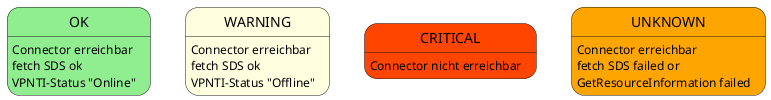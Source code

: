 @startuml

state OK #lightgreen

OK: Connector erreichbar
OK: fetch SDS ok
OK: VPNTI-Status "Online"

state WARNING #LightYellow

WARNING: Connector erreichbar
WARNING: fetch SDS ok
WARNING: VPNTI-Status "Offline"

state CRITICAL #orangered

CRITICAL: Connector nicht erreichbar

state UNKNOWN #Orange
UNKNOWN: Connector erreichbar
UNKNOWN: fetch SDS failed or 
UNKNOWN: GetResourceInformation failed
@enduml